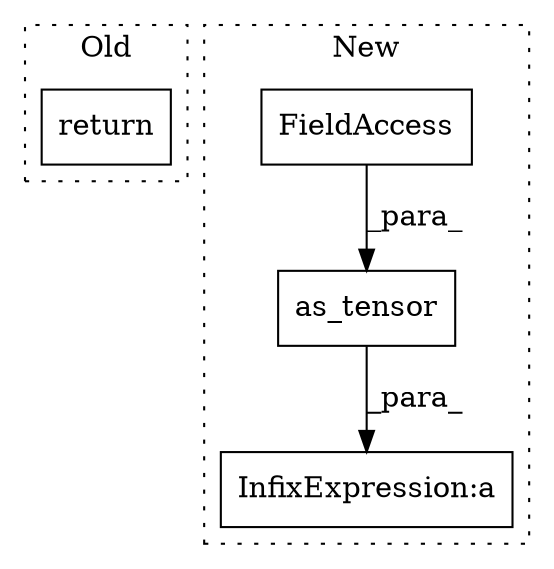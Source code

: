digraph G {
subgraph cluster0 {
1 [label="return" a="41" s="4837" l="7" shape="box"];
label = "Old";
style="dotted";
}
subgraph cluster1 {
2 [label="as_tensor" a="32" s="5322,5338" l="10,1" shape="box"];
3 [label="InfixExpression:a" a="27" s="5276" l="8" shape="box"];
4 [label="FieldAccess" a="22" s="5332" l="6" shape="box"];
label = "New";
style="dotted";
}
2 -> 3 [label="_para_"];
4 -> 2 [label="_para_"];
}